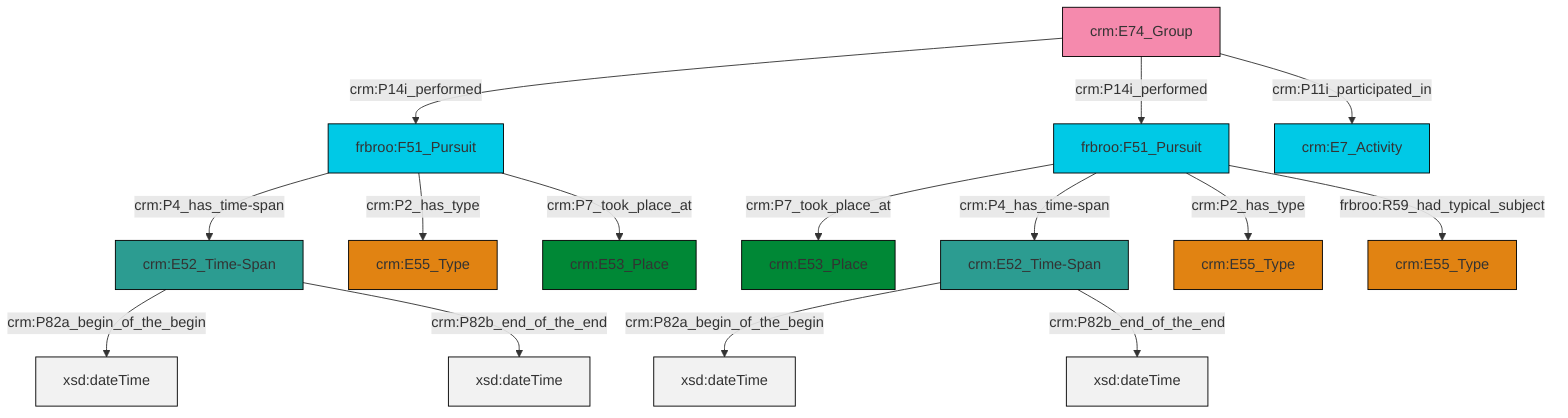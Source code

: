 graph TD
classDef Literal fill:#f2f2f2,stroke:#000000;
classDef CRM_Entity fill:#FFFFFF,stroke:#000000;
classDef Temporal_Entity fill:#00C9E6, stroke:#000000;
classDef Type fill:#E18312, stroke:#000000;
classDef Time-Span fill:#2C9C91, stroke:#000000;
classDef Appellation fill:#FFEB7F, stroke:#000000;
classDef Place fill:#008836, stroke:#000000;
classDef Persistent_Item fill:#B266B2, stroke:#000000;
classDef Conceptual_Object fill:#FFD700, stroke:#000000;
classDef Physical_Thing fill:#D2B48C, stroke:#000000;
classDef Actor fill:#f58aad, stroke:#000000;
classDef PC_Classes fill:#4ce600, stroke:#000000;
classDef Multi fill:#cccccc,stroke:#000000;

0["frbroo:F51_Pursuit"]:::Temporal_Entity -->|crm:P7_took_place_at| 4["crm:E53_Place"]:::Place
5["frbroo:F51_Pursuit"]:::Temporal_Entity -->|crm:P4_has_time-span| 6["crm:E52_Time-Span"]:::Time-Span
5["frbroo:F51_Pursuit"]:::Temporal_Entity -->|crm:P2_has_type| 9["crm:E55_Type"]:::Type
0["frbroo:F51_Pursuit"]:::Temporal_Entity -->|crm:P4_has_time-span| 2["crm:E52_Time-Span"]:::Time-Span
5["frbroo:F51_Pursuit"]:::Temporal_Entity -->|crm:P7_took_place_at| 12["crm:E53_Place"]:::Place
6["crm:E52_Time-Span"]:::Time-Span -->|crm:P82a_begin_of_the_begin| 13[xsd:dateTime]:::Literal
14["crm:E74_Group"]:::Actor -->|crm:P14i_performed| 5["frbroo:F51_Pursuit"]:::Temporal_Entity
0["frbroo:F51_Pursuit"]:::Temporal_Entity -->|crm:P2_has_type| 15["crm:E55_Type"]:::Type
14["crm:E74_Group"]:::Actor -->|crm:P14i_performed| 0["frbroo:F51_Pursuit"]:::Temporal_Entity
2["crm:E52_Time-Span"]:::Time-Span -->|crm:P82a_begin_of_the_begin| 20[xsd:dateTime]:::Literal
0["frbroo:F51_Pursuit"]:::Temporal_Entity -->|frbroo:R59_had_typical_subject| 7["crm:E55_Type"]:::Type
6["crm:E52_Time-Span"]:::Time-Span -->|crm:P82b_end_of_the_end| 21[xsd:dateTime]:::Literal
14["crm:E74_Group"]:::Actor -->|crm:P11i_participated_in| 10["crm:E7_Activity"]:::Temporal_Entity
2["crm:E52_Time-Span"]:::Time-Span -->|crm:P82b_end_of_the_end| 25[xsd:dateTime]:::Literal